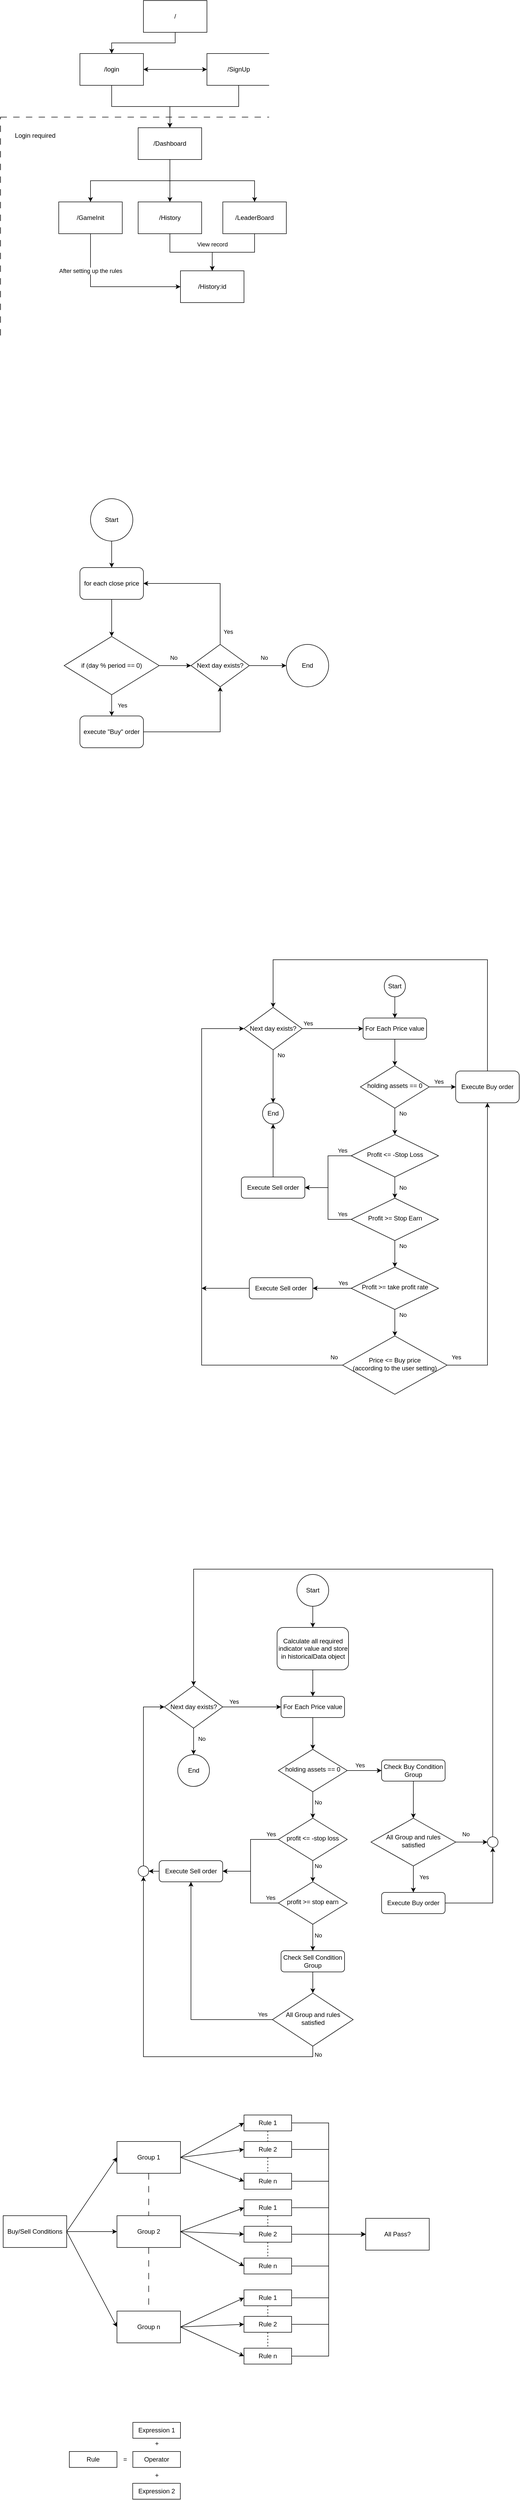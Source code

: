 <mxfile version="21.1.2" type="device">
  <diagram name="第 1 页" id="yHg0AhVDzla-XiINW9SJ">
    <mxGraphModel dx="1119" dy="534" grid="1" gridSize="10" guides="1" tooltips="1" connect="1" arrows="1" fold="1" page="1" pageScale="1" pageWidth="827" pageHeight="1169" math="0" shadow="0">
      <root>
        <mxCell id="0" />
        <mxCell id="1" parent="0" />
        <mxCell id="bSU5-OepussvrXAUUQVM-22" value="" style="rounded=0;whiteSpace=wrap;html=1;dashed=1;dashPattern=12 12;" vertex="1" parent="1">
          <mxGeometry x="200" y="540" width="650" height="420" as="geometry" />
        </mxCell>
        <mxCell id="bSU5-OepussvrXAUUQVM-9" style="edgeStyle=orthogonalEdgeStyle;rounded=0;orthogonalLoop=1;jettySize=auto;html=1;exitX=0.5;exitY=1;exitDx=0;exitDy=0;entryX=0.5;entryY=0;entryDx=0;entryDy=0;" edge="1" parent="1" source="bSU5-OepussvrXAUUQVM-1" target="bSU5-OepussvrXAUUQVM-2">
          <mxGeometry relative="1" as="geometry" />
        </mxCell>
        <mxCell id="bSU5-OepussvrXAUUQVM-1" value="/" style="rounded=0;whiteSpace=wrap;html=1;" vertex="1" parent="1">
          <mxGeometry x="470" y="320" width="120" height="60" as="geometry" />
        </mxCell>
        <mxCell id="bSU5-OepussvrXAUUQVM-10" style="edgeStyle=orthogonalEdgeStyle;rounded=0;orthogonalLoop=1;jettySize=auto;html=1;exitX=1;exitY=0.5;exitDx=0;exitDy=0;entryX=0;entryY=0.5;entryDx=0;entryDy=0;startArrow=classic;startFill=1;" edge="1" parent="1" source="bSU5-OepussvrXAUUQVM-2" target="bSU5-OepussvrXAUUQVM-3">
          <mxGeometry relative="1" as="geometry" />
        </mxCell>
        <mxCell id="bSU5-OepussvrXAUUQVM-12" style="edgeStyle=orthogonalEdgeStyle;rounded=0;orthogonalLoop=1;jettySize=auto;html=1;exitX=0.5;exitY=1;exitDx=0;exitDy=0;entryX=0.5;entryY=0;entryDx=0;entryDy=0;" edge="1" parent="1" source="bSU5-OepussvrXAUUQVM-2" target="bSU5-OepussvrXAUUQVM-4">
          <mxGeometry relative="1" as="geometry" />
        </mxCell>
        <mxCell id="bSU5-OepussvrXAUUQVM-2" value="/login" style="rounded=0;whiteSpace=wrap;html=1;" vertex="1" parent="1">
          <mxGeometry x="350" y="420" width="120" height="60" as="geometry" />
        </mxCell>
        <mxCell id="bSU5-OepussvrXAUUQVM-11" style="edgeStyle=orthogonalEdgeStyle;rounded=0;orthogonalLoop=1;jettySize=auto;html=1;exitX=0.5;exitY=1;exitDx=0;exitDy=0;entryX=0.5;entryY=0;entryDx=0;entryDy=0;" edge="1" parent="1" source="bSU5-OepussvrXAUUQVM-3" target="bSU5-OepussvrXAUUQVM-4">
          <mxGeometry relative="1" as="geometry" />
        </mxCell>
        <mxCell id="bSU5-OepussvrXAUUQVM-3" value="/SignUp" style="rounded=0;whiteSpace=wrap;html=1;" vertex="1" parent="1">
          <mxGeometry x="590" y="420" width="120" height="60" as="geometry" />
        </mxCell>
        <mxCell id="bSU5-OepussvrXAUUQVM-13" style="edgeStyle=orthogonalEdgeStyle;rounded=0;orthogonalLoop=1;jettySize=auto;html=1;exitX=0.5;exitY=1;exitDx=0;exitDy=0;entryX=0.5;entryY=0;entryDx=0;entryDy=0;" edge="1" parent="1" source="bSU5-OepussvrXAUUQVM-4" target="bSU5-OepussvrXAUUQVM-5">
          <mxGeometry relative="1" as="geometry" />
        </mxCell>
        <mxCell id="bSU5-OepussvrXAUUQVM-14" style="edgeStyle=orthogonalEdgeStyle;rounded=0;orthogonalLoop=1;jettySize=auto;html=1;exitX=0.5;exitY=1;exitDx=0;exitDy=0;" edge="1" parent="1" source="bSU5-OepussvrXAUUQVM-4" target="bSU5-OepussvrXAUUQVM-6">
          <mxGeometry relative="1" as="geometry" />
        </mxCell>
        <mxCell id="bSU5-OepussvrXAUUQVM-15" style="edgeStyle=orthogonalEdgeStyle;rounded=0;orthogonalLoop=1;jettySize=auto;html=1;exitX=0.5;exitY=1;exitDx=0;exitDy=0;" edge="1" parent="1" source="bSU5-OepussvrXAUUQVM-4" target="bSU5-OepussvrXAUUQVM-8">
          <mxGeometry relative="1" as="geometry" />
        </mxCell>
        <mxCell id="bSU5-OepussvrXAUUQVM-4" value="/Dashboard" style="rounded=0;whiteSpace=wrap;html=1;" vertex="1" parent="1">
          <mxGeometry x="460" y="560" width="120" height="60" as="geometry" />
        </mxCell>
        <mxCell id="bSU5-OepussvrXAUUQVM-19" style="edgeStyle=orthogonalEdgeStyle;rounded=0;orthogonalLoop=1;jettySize=auto;html=1;exitX=0.5;exitY=1;exitDx=0;exitDy=0;entryX=0;entryY=0.5;entryDx=0;entryDy=0;" edge="1" parent="1" source="bSU5-OepussvrXAUUQVM-5" target="bSU5-OepussvrXAUUQVM-7">
          <mxGeometry relative="1" as="geometry" />
        </mxCell>
        <mxCell id="bSU5-OepussvrXAUUQVM-20" value="After setting up the rules" style="edgeLabel;html=1;align=center;verticalAlign=middle;resizable=0;points=[];" vertex="1" connectable="0" parent="bSU5-OepussvrXAUUQVM-19">
          <mxGeometry x="-0.481" relative="1" as="geometry">
            <mxPoint as="offset" />
          </mxGeometry>
        </mxCell>
        <mxCell id="bSU5-OepussvrXAUUQVM-5" value="/GameInit" style="rounded=0;whiteSpace=wrap;html=1;" vertex="1" parent="1">
          <mxGeometry x="310" y="700" width="120" height="60" as="geometry" />
        </mxCell>
        <mxCell id="bSU5-OepussvrXAUUQVM-16" style="edgeStyle=orthogonalEdgeStyle;rounded=0;orthogonalLoop=1;jettySize=auto;html=1;exitX=0.5;exitY=1;exitDx=0;exitDy=0;" edge="1" parent="1" source="bSU5-OepussvrXAUUQVM-6" target="bSU5-OepussvrXAUUQVM-7">
          <mxGeometry relative="1" as="geometry" />
        </mxCell>
        <mxCell id="bSU5-OepussvrXAUUQVM-21" value="View record" style="edgeLabel;html=1;align=center;verticalAlign=middle;resizable=0;points=[];" vertex="1" connectable="0" parent="bSU5-OepussvrXAUUQVM-16">
          <mxGeometry x="-0.2" relative="1" as="geometry">
            <mxPoint x="55" y="-15" as="offset" />
          </mxGeometry>
        </mxCell>
        <mxCell id="bSU5-OepussvrXAUUQVM-6" value="/History" style="rounded=0;whiteSpace=wrap;html=1;" vertex="1" parent="1">
          <mxGeometry x="460" y="700" width="120" height="60" as="geometry" />
        </mxCell>
        <mxCell id="bSU5-OepussvrXAUUQVM-7" value="/History:id" style="rounded=0;whiteSpace=wrap;html=1;" vertex="1" parent="1">
          <mxGeometry x="540" y="830" width="120" height="60" as="geometry" />
        </mxCell>
        <mxCell id="bSU5-OepussvrXAUUQVM-17" style="edgeStyle=orthogonalEdgeStyle;rounded=0;orthogonalLoop=1;jettySize=auto;html=1;exitX=0.5;exitY=1;exitDx=0;exitDy=0;entryX=0.5;entryY=0;entryDx=0;entryDy=0;" edge="1" parent="1" source="bSU5-OepussvrXAUUQVM-8" target="bSU5-OepussvrXAUUQVM-7">
          <mxGeometry relative="1" as="geometry" />
        </mxCell>
        <mxCell id="bSU5-OepussvrXAUUQVM-8" value="/LeaderBoard" style="rounded=0;whiteSpace=wrap;html=1;" vertex="1" parent="1">
          <mxGeometry x="620" y="700" width="120" height="60" as="geometry" />
        </mxCell>
        <mxCell id="bSU5-OepussvrXAUUQVM-23" value="Login required" style="text;html=1;align=center;verticalAlign=middle;resizable=0;points=[];autosize=1;strokeColor=none;fillColor=none;" vertex="1" parent="1">
          <mxGeometry x="215" y="560" width="100" height="30" as="geometry" />
        </mxCell>
        <mxCell id="bSU5-OepussvrXAUUQVM-27" style="edgeStyle=orthogonalEdgeStyle;rounded=0;orthogonalLoop=1;jettySize=auto;html=1;" edge="1" parent="1" source="bSU5-OepussvrXAUUQVM-24" target="bSU5-OepussvrXAUUQVM-25">
          <mxGeometry relative="1" as="geometry" />
        </mxCell>
        <mxCell id="bSU5-OepussvrXAUUQVM-24" value="Start" style="ellipse;whiteSpace=wrap;html=1;aspect=fixed;" vertex="1" parent="1">
          <mxGeometry x="370" y="1260" width="80" height="80" as="geometry" />
        </mxCell>
        <mxCell id="bSU5-OepussvrXAUUQVM-31" style="edgeStyle=orthogonalEdgeStyle;rounded=0;orthogonalLoop=1;jettySize=auto;html=1;exitX=0.5;exitY=1;exitDx=0;exitDy=0;entryX=0.5;entryY=0;entryDx=0;entryDy=0;" edge="1" parent="1" source="bSU5-OepussvrXAUUQVM-25" target="bSU5-OepussvrXAUUQVM-26">
          <mxGeometry relative="1" as="geometry" />
        </mxCell>
        <mxCell id="bSU5-OepussvrXAUUQVM-25" value="for each close price" style="rounded=1;whiteSpace=wrap;html=1;" vertex="1" parent="1">
          <mxGeometry x="350" y="1390" width="120" height="60" as="geometry" />
        </mxCell>
        <mxCell id="bSU5-OepussvrXAUUQVM-32" style="edgeStyle=orthogonalEdgeStyle;rounded=0;orthogonalLoop=1;jettySize=auto;html=1;exitX=1;exitY=0.5;exitDx=0;exitDy=0;entryX=0;entryY=0.5;entryDx=0;entryDy=0;" edge="1" parent="1" source="bSU5-OepussvrXAUUQVM-26" target="bSU5-OepussvrXAUUQVM-40">
          <mxGeometry relative="1" as="geometry">
            <mxPoint x="550" y="1575" as="targetPoint" />
          </mxGeometry>
        </mxCell>
        <mxCell id="bSU5-OepussvrXAUUQVM-33" value="No" style="edgeLabel;html=1;align=center;verticalAlign=middle;resizable=0;points=[];" vertex="1" connectable="0" parent="bSU5-OepussvrXAUUQVM-32">
          <mxGeometry x="0.275" relative="1" as="geometry">
            <mxPoint x="-12" y="-15" as="offset" />
          </mxGeometry>
        </mxCell>
        <mxCell id="bSU5-OepussvrXAUUQVM-34" style="edgeStyle=orthogonalEdgeStyle;rounded=0;orthogonalLoop=1;jettySize=auto;html=1;exitX=0.5;exitY=1;exitDx=0;exitDy=0;entryX=0.5;entryY=0;entryDx=0;entryDy=0;" edge="1" parent="1" source="bSU5-OepussvrXAUUQVM-26" target="bSU5-OepussvrXAUUQVM-37">
          <mxGeometry relative="1" as="geometry">
            <mxPoint x="410" y="1700" as="targetPoint" />
          </mxGeometry>
        </mxCell>
        <mxCell id="bSU5-OepussvrXAUUQVM-38" value="Yes" style="edgeLabel;html=1;align=center;verticalAlign=middle;resizable=0;points=[];" vertex="1" connectable="0" parent="bSU5-OepussvrXAUUQVM-34">
          <mxGeometry x="0.255" y="2" relative="1" as="geometry">
            <mxPoint x="18" y="-5" as="offset" />
          </mxGeometry>
        </mxCell>
        <mxCell id="bSU5-OepussvrXAUUQVM-26" value="if (day % period == 0)" style="rhombus;whiteSpace=wrap;html=1;" vertex="1" parent="1">
          <mxGeometry x="320.25" y="1520" width="179.5" height="110" as="geometry" />
        </mxCell>
        <mxCell id="bSU5-OepussvrXAUUQVM-39" style="edgeStyle=orthogonalEdgeStyle;rounded=0;orthogonalLoop=1;jettySize=auto;html=1;exitX=1;exitY=0.5;exitDx=0;exitDy=0;entryX=0.5;entryY=1;entryDx=0;entryDy=0;" edge="1" parent="1" source="bSU5-OepussvrXAUUQVM-37" target="bSU5-OepussvrXAUUQVM-40">
          <mxGeometry relative="1" as="geometry">
            <mxPoint x="610" y="1605" as="targetPoint" />
          </mxGeometry>
        </mxCell>
        <mxCell id="bSU5-OepussvrXAUUQVM-37" value="execute &quot;Buy&quot; order" style="rounded=1;whiteSpace=wrap;html=1;" vertex="1" parent="1">
          <mxGeometry x="350" y="1670" width="120" height="60" as="geometry" />
        </mxCell>
        <mxCell id="bSU5-OepussvrXAUUQVM-42" value="" style="edgeStyle=orthogonalEdgeStyle;rounded=0;orthogonalLoop=1;jettySize=auto;html=1;" edge="1" parent="1" source="bSU5-OepussvrXAUUQVM-40" target="bSU5-OepussvrXAUUQVM-41">
          <mxGeometry relative="1" as="geometry" />
        </mxCell>
        <mxCell id="bSU5-OepussvrXAUUQVM-44" value="No" style="edgeLabel;html=1;align=center;verticalAlign=middle;resizable=0;points=[];" vertex="1" connectable="0" parent="bSU5-OepussvrXAUUQVM-42">
          <mxGeometry x="-0.73" y="-1" relative="1" as="geometry">
            <mxPoint x="18" y="-16" as="offset" />
          </mxGeometry>
        </mxCell>
        <mxCell id="bSU5-OepussvrXAUUQVM-43" style="edgeStyle=orthogonalEdgeStyle;rounded=0;orthogonalLoop=1;jettySize=auto;html=1;entryX=1;entryY=0.5;entryDx=0;entryDy=0;" edge="1" parent="1" source="bSU5-OepussvrXAUUQVM-40" target="bSU5-OepussvrXAUUQVM-25">
          <mxGeometry relative="1" as="geometry">
            <Array as="points">
              <mxPoint x="615" y="1420" />
            </Array>
          </mxGeometry>
        </mxCell>
        <mxCell id="bSU5-OepussvrXAUUQVM-45" value="Yes" style="edgeLabel;html=1;align=center;verticalAlign=middle;resizable=0;points=[];" vertex="1" connectable="0" parent="bSU5-OepussvrXAUUQVM-43">
          <mxGeometry x="-0.641" relative="1" as="geometry">
            <mxPoint x="15" y="22" as="offset" />
          </mxGeometry>
        </mxCell>
        <mxCell id="bSU5-OepussvrXAUUQVM-40" value="Next day exists?" style="rhombus;whiteSpace=wrap;html=1;" vertex="1" parent="1">
          <mxGeometry x="560" y="1535" width="110" height="80" as="geometry" />
        </mxCell>
        <mxCell id="bSU5-OepussvrXAUUQVM-41" value="End" style="ellipse;whiteSpace=wrap;html=1;" vertex="1" parent="1">
          <mxGeometry x="740" y="1535" width="80" height="80" as="geometry" />
        </mxCell>
        <mxCell id="bSU5-OepussvrXAUUQVM-135" style="edgeStyle=orthogonalEdgeStyle;rounded=0;orthogonalLoop=1;jettySize=auto;html=1;exitX=0.5;exitY=1;exitDx=0;exitDy=0;entryX=0.5;entryY=0;entryDx=0;entryDy=0;" edge="1" parent="1" source="bSU5-OepussvrXAUUQVM-101" target="bSU5-OepussvrXAUUQVM-104">
          <mxGeometry relative="1" as="geometry" />
        </mxCell>
        <mxCell id="bSU5-OepussvrXAUUQVM-101" value="For Each Price value" style="rounded=1;whiteSpace=wrap;html=1;fontSize=12;glass=0;strokeWidth=1;shadow=0;" vertex="1" parent="1">
          <mxGeometry x="885" y="2240" width="120" height="40" as="geometry" />
        </mxCell>
        <mxCell id="bSU5-OepussvrXAUUQVM-125" style="edgeStyle=orthogonalEdgeStyle;rounded=0;orthogonalLoop=1;jettySize=auto;html=1;exitX=1;exitY=0.5;exitDx=0;exitDy=0;" edge="1" parent="1" source="bSU5-OepussvrXAUUQVM-104" target="bSU5-OepussvrXAUUQVM-114">
          <mxGeometry relative="1" as="geometry" />
        </mxCell>
        <mxCell id="bSU5-OepussvrXAUUQVM-147" value="Yes" style="edgeLabel;html=1;align=center;verticalAlign=middle;resizable=0;points=[];" vertex="1" connectable="0" parent="bSU5-OepussvrXAUUQVM-125">
          <mxGeometry x="-0.256" y="1" relative="1" as="geometry">
            <mxPoint x="-1" y="-9" as="offset" />
          </mxGeometry>
        </mxCell>
        <mxCell id="bSU5-OepussvrXAUUQVM-126" style="edgeStyle=orthogonalEdgeStyle;rounded=0;orthogonalLoop=1;jettySize=auto;html=1;exitX=0.5;exitY=1;exitDx=0;exitDy=0;" edge="1" parent="1" source="bSU5-OepussvrXAUUQVM-104" target="bSU5-OepussvrXAUUQVM-124">
          <mxGeometry relative="1" as="geometry" />
        </mxCell>
        <mxCell id="bSU5-OepussvrXAUUQVM-151" value="No" style="edgeLabel;html=1;align=center;verticalAlign=middle;resizable=0;points=[];" vertex="1" connectable="0" parent="bSU5-OepussvrXAUUQVM-126">
          <mxGeometry x="-0.792" y="1" relative="1" as="geometry">
            <mxPoint x="14" y="5" as="offset" />
          </mxGeometry>
        </mxCell>
        <mxCell id="bSU5-OepussvrXAUUQVM-104" value="holding assets == 0" style="rhombus;whiteSpace=wrap;html=1;shadow=0;fontFamily=Helvetica;fontSize=12;align=center;strokeWidth=1;spacing=6;spacingTop=-4;" vertex="1" parent="1">
          <mxGeometry x="880" y="2330" width="130" height="80" as="geometry" />
        </mxCell>
        <mxCell id="bSU5-OepussvrXAUUQVM-129" style="edgeStyle=orthogonalEdgeStyle;rounded=0;orthogonalLoop=1;jettySize=auto;html=1;exitX=0.5;exitY=1;exitDx=0;exitDy=0;" edge="1" parent="1" source="bSU5-OepussvrXAUUQVM-108" target="bSU5-OepussvrXAUUQVM-122">
          <mxGeometry relative="1" as="geometry" />
        </mxCell>
        <mxCell id="bSU5-OepussvrXAUUQVM-156" value="No" style="edgeLabel;html=1;align=center;verticalAlign=middle;resizable=0;points=[];" vertex="1" connectable="0" parent="bSU5-OepussvrXAUUQVM-129">
          <mxGeometry x="-0.808" y="-1" relative="1" as="geometry">
            <mxPoint x="16" y="5" as="offset" />
          </mxGeometry>
        </mxCell>
        <mxCell id="bSU5-OepussvrXAUUQVM-136" style="edgeStyle=orthogonalEdgeStyle;rounded=0;orthogonalLoop=1;jettySize=auto;html=1;exitX=0;exitY=0.5;exitDx=0;exitDy=0;entryX=1;entryY=0.5;entryDx=0;entryDy=0;" edge="1" parent="1" source="bSU5-OepussvrXAUUQVM-108" target="bSU5-OepussvrXAUUQVM-111">
          <mxGeometry relative="1" as="geometry" />
        </mxCell>
        <mxCell id="bSU5-OepussvrXAUUQVM-155" value="Yes" style="edgeLabel;html=1;align=center;verticalAlign=middle;resizable=0;points=[];" vertex="1" connectable="0" parent="bSU5-OepussvrXAUUQVM-136">
          <mxGeometry x="-0.285" y="-2" relative="1" as="geometry">
            <mxPoint x="10" y="-8" as="offset" />
          </mxGeometry>
        </mxCell>
        <mxCell id="bSU5-OepussvrXAUUQVM-108" value="Profit &amp;gt;= take profit rate" style="rhombus;whiteSpace=wrap;html=1;shadow=0;fontFamily=Helvetica;fontSize=12;align=center;strokeWidth=1;spacing=6;spacingTop=-4;" vertex="1" parent="1">
          <mxGeometry x="862.5" y="2710" width="165" height="80" as="geometry" />
        </mxCell>
        <mxCell id="bSU5-OepussvrXAUUQVM-143" style="edgeStyle=orthogonalEdgeStyle;rounded=0;orthogonalLoop=1;jettySize=auto;html=1;exitX=0;exitY=0.5;exitDx=0;exitDy=0;" edge="1" parent="1" source="bSU5-OepussvrXAUUQVM-111">
          <mxGeometry relative="1" as="geometry">
            <mxPoint x="580" y="2750" as="targetPoint" />
          </mxGeometry>
        </mxCell>
        <mxCell id="bSU5-OepussvrXAUUQVM-111" value="Execute Sell order" style="rounded=1;whiteSpace=wrap;html=1;fontSize=12;glass=0;strokeWidth=1;shadow=0;" vertex="1" parent="1">
          <mxGeometry x="670" y="2730" width="120" height="40" as="geometry" />
        </mxCell>
        <mxCell id="bSU5-OepussvrXAUUQVM-139" style="edgeStyle=orthogonalEdgeStyle;rounded=0;orthogonalLoop=1;jettySize=auto;html=1;exitX=0.5;exitY=0;exitDx=0;exitDy=0;entryX=0.5;entryY=0;entryDx=0;entryDy=0;" edge="1" parent="1" source="bSU5-OepussvrXAUUQVM-114" target="bSU5-OepussvrXAUUQVM-138">
          <mxGeometry relative="1" as="geometry">
            <Array as="points">
              <mxPoint x="1120" y="2130" />
              <mxPoint x="715" y="2130" />
            </Array>
          </mxGeometry>
        </mxCell>
        <mxCell id="bSU5-OepussvrXAUUQVM-114" value="Execute Buy order" style="rounded=1;whiteSpace=wrap;html=1;" vertex="1" parent="1">
          <mxGeometry x="1060" y="2340" width="120" height="60" as="geometry" />
        </mxCell>
        <mxCell id="bSU5-OepussvrXAUUQVM-134" style="edgeStyle=orthogonalEdgeStyle;rounded=0;orthogonalLoop=1;jettySize=auto;html=1;exitX=0.5;exitY=1;exitDx=0;exitDy=0;entryX=0.5;entryY=0;entryDx=0;entryDy=0;" edge="1" parent="1" source="bSU5-OepussvrXAUUQVM-116" target="bSU5-OepussvrXAUUQVM-101">
          <mxGeometry relative="1" as="geometry" />
        </mxCell>
        <mxCell id="bSU5-OepussvrXAUUQVM-116" value="Start" style="ellipse;whiteSpace=wrap;html=1;aspect=fixed;" vertex="1" parent="1">
          <mxGeometry x="925" y="2160" width="40" height="40" as="geometry" />
        </mxCell>
        <mxCell id="bSU5-OepussvrXAUUQVM-130" style="edgeStyle=orthogonalEdgeStyle;rounded=0;orthogonalLoop=1;jettySize=auto;html=1;exitX=1;exitY=0.5;exitDx=0;exitDy=0;entryX=0.5;entryY=1;entryDx=0;entryDy=0;" edge="1" parent="1" source="bSU5-OepussvrXAUUQVM-122" target="bSU5-OepussvrXAUUQVM-114">
          <mxGeometry relative="1" as="geometry" />
        </mxCell>
        <mxCell id="bSU5-OepussvrXAUUQVM-157" value="Yes" style="edgeLabel;html=1;align=center;verticalAlign=middle;resizable=0;points=[];" vertex="1" connectable="0" parent="bSU5-OepussvrXAUUQVM-130">
          <mxGeometry x="-0.98" relative="1" as="geometry">
            <mxPoint x="11" y="-15" as="offset" />
          </mxGeometry>
        </mxCell>
        <mxCell id="bSU5-OepussvrXAUUQVM-137" style="edgeStyle=orthogonalEdgeStyle;rounded=0;orthogonalLoop=1;jettySize=auto;html=1;exitX=0;exitY=0.5;exitDx=0;exitDy=0;entryX=0;entryY=0.5;entryDx=0;entryDy=0;" edge="1" parent="1" source="bSU5-OepussvrXAUUQVM-122" target="bSU5-OepussvrXAUUQVM-138">
          <mxGeometry relative="1" as="geometry">
            <mxPoint x="590" y="2380" as="targetPoint" />
            <Array as="points">
              <mxPoint x="580" y="2895" />
              <mxPoint x="580" y="2260" />
            </Array>
          </mxGeometry>
        </mxCell>
        <mxCell id="bSU5-OepussvrXAUUQVM-158" value="No" style="edgeLabel;html=1;align=center;verticalAlign=middle;resizable=0;points=[];" vertex="1" connectable="0" parent="bSU5-OepussvrXAUUQVM-137">
          <mxGeometry x="-0.987" y="1" relative="1" as="geometry">
            <mxPoint x="-10" y="-16" as="offset" />
          </mxGeometry>
        </mxCell>
        <mxCell id="bSU5-OepussvrXAUUQVM-122" value="Price &amp;lt;= Buy price &lt;br&gt;(according to the user setting)" style="rhombus;whiteSpace=wrap;html=1;shadow=0;fontFamily=Helvetica;fontSize=12;align=center;strokeWidth=1;spacing=6;spacingTop=-4;" vertex="1" parent="1">
          <mxGeometry x="846.25" y="2840" width="197.5" height="110" as="geometry" />
        </mxCell>
        <mxCell id="bSU5-OepussvrXAUUQVM-128" style="edgeStyle=orthogonalEdgeStyle;rounded=0;orthogonalLoop=1;jettySize=auto;html=1;exitX=0.5;exitY=1;exitDx=0;exitDy=0;entryX=0.5;entryY=0;entryDx=0;entryDy=0;" edge="1" parent="1" source="bSU5-OepussvrXAUUQVM-123" target="bSU5-OepussvrXAUUQVM-108">
          <mxGeometry relative="1" as="geometry" />
        </mxCell>
        <mxCell id="bSU5-OepussvrXAUUQVM-154" value="No" style="edgeLabel;html=1;align=center;verticalAlign=middle;resizable=0;points=[];" vertex="1" connectable="0" parent="bSU5-OepussvrXAUUQVM-128">
          <mxGeometry x="-0.696" y="-1" relative="1" as="geometry">
            <mxPoint x="16" y="2" as="offset" />
          </mxGeometry>
        </mxCell>
        <mxCell id="bSU5-OepussvrXAUUQVM-133" style="edgeStyle=orthogonalEdgeStyle;rounded=0;orthogonalLoop=1;jettySize=auto;html=1;exitX=0;exitY=0.5;exitDx=0;exitDy=0;entryX=1;entryY=0.5;entryDx=0;entryDy=0;" edge="1" parent="1" source="bSU5-OepussvrXAUUQVM-123" target="bSU5-OepussvrXAUUQVM-131">
          <mxGeometry relative="1" as="geometry" />
        </mxCell>
        <mxCell id="bSU5-OepussvrXAUUQVM-153" value="Yes" style="edgeLabel;html=1;align=center;verticalAlign=middle;resizable=0;points=[];" vertex="1" connectable="0" parent="bSU5-OepussvrXAUUQVM-133">
          <mxGeometry x="-0.844" y="-2" relative="1" as="geometry">
            <mxPoint x="-5" y="-8" as="offset" />
          </mxGeometry>
        </mxCell>
        <mxCell id="bSU5-OepussvrXAUUQVM-123" value="Profit &amp;gt;= Stop Earn" style="rhombus;whiteSpace=wrap;html=1;shadow=0;fontFamily=Helvetica;fontSize=12;align=center;strokeWidth=1;spacing=6;spacingTop=-4;" vertex="1" parent="1">
          <mxGeometry x="862.5" y="2580" width="165" height="80" as="geometry" />
        </mxCell>
        <mxCell id="bSU5-OepussvrXAUUQVM-127" style="edgeStyle=orthogonalEdgeStyle;rounded=0;orthogonalLoop=1;jettySize=auto;html=1;exitX=0.5;exitY=1;exitDx=0;exitDy=0;" edge="1" parent="1" source="bSU5-OepussvrXAUUQVM-124" target="bSU5-OepussvrXAUUQVM-123">
          <mxGeometry relative="1" as="geometry" />
        </mxCell>
        <mxCell id="bSU5-OepussvrXAUUQVM-152" value="No" style="edgeLabel;html=1;align=center;verticalAlign=middle;resizable=0;points=[];" vertex="1" connectable="0" parent="bSU5-OepussvrXAUUQVM-127">
          <mxGeometry x="-0.7" relative="1" as="geometry">
            <mxPoint x="15" y="14" as="offset" />
          </mxGeometry>
        </mxCell>
        <mxCell id="bSU5-OepussvrXAUUQVM-132" style="edgeStyle=orthogonalEdgeStyle;rounded=0;orthogonalLoop=1;jettySize=auto;html=1;exitX=0;exitY=0.5;exitDx=0;exitDy=0;" edge="1" parent="1" source="bSU5-OepussvrXAUUQVM-124" target="bSU5-OepussvrXAUUQVM-131">
          <mxGeometry relative="1" as="geometry" />
        </mxCell>
        <mxCell id="bSU5-OepussvrXAUUQVM-150" value="Yes" style="edgeLabel;html=1;align=center;verticalAlign=middle;resizable=0;points=[];" vertex="1" connectable="0" parent="bSU5-OepussvrXAUUQVM-132">
          <mxGeometry x="-0.819" y="-2" relative="1" as="geometry">
            <mxPoint x="-3" y="-8" as="offset" />
          </mxGeometry>
        </mxCell>
        <mxCell id="bSU5-OepussvrXAUUQVM-124" value="Profit &amp;lt;= -Stop Loss" style="rhombus;whiteSpace=wrap;html=1;shadow=0;fontFamily=Helvetica;fontSize=12;align=center;strokeWidth=1;spacing=6;spacingTop=-4;" vertex="1" parent="1">
          <mxGeometry x="862.5" y="2460" width="165" height="80" as="geometry" />
        </mxCell>
        <mxCell id="bSU5-OepussvrXAUUQVM-146" style="edgeStyle=orthogonalEdgeStyle;rounded=0;orthogonalLoop=1;jettySize=auto;html=1;exitX=0.5;exitY=0;exitDx=0;exitDy=0;entryX=0.5;entryY=1;entryDx=0;entryDy=0;" edge="1" parent="1" source="bSU5-OepussvrXAUUQVM-131" target="bSU5-OepussvrXAUUQVM-145">
          <mxGeometry relative="1" as="geometry" />
        </mxCell>
        <mxCell id="bSU5-OepussvrXAUUQVM-131" value="Execute Sell order" style="rounded=1;whiteSpace=wrap;html=1;fontSize=12;glass=0;strokeWidth=1;shadow=0;" vertex="1" parent="1">
          <mxGeometry x="655" y="2540" width="120" height="40" as="geometry" />
        </mxCell>
        <mxCell id="bSU5-OepussvrXAUUQVM-140" style="edgeStyle=orthogonalEdgeStyle;rounded=0;orthogonalLoop=1;jettySize=auto;html=1;exitX=1;exitY=0.5;exitDx=0;exitDy=0;entryX=0;entryY=0.5;entryDx=0;entryDy=0;" edge="1" parent="1" source="bSU5-OepussvrXAUUQVM-138" target="bSU5-OepussvrXAUUQVM-101">
          <mxGeometry relative="1" as="geometry" />
        </mxCell>
        <mxCell id="bSU5-OepussvrXAUUQVM-148" value="Yes" style="edgeLabel;html=1;align=center;verticalAlign=middle;resizable=0;points=[];" vertex="1" connectable="0" parent="bSU5-OepussvrXAUUQVM-140">
          <mxGeometry x="-0.75" y="-2" relative="1" as="geometry">
            <mxPoint x="-4" y="-12" as="offset" />
          </mxGeometry>
        </mxCell>
        <mxCell id="bSU5-OepussvrXAUUQVM-144" style="edgeStyle=orthogonalEdgeStyle;rounded=0;orthogonalLoop=1;jettySize=auto;html=1;exitX=0.5;exitY=1;exitDx=0;exitDy=0;entryX=0.5;entryY=0;entryDx=0;entryDy=0;" edge="1" parent="1" source="bSU5-OepussvrXAUUQVM-138" target="bSU5-OepussvrXAUUQVM-145">
          <mxGeometry relative="1" as="geometry">
            <mxPoint x="715.333" y="2390" as="targetPoint" />
          </mxGeometry>
        </mxCell>
        <mxCell id="bSU5-OepussvrXAUUQVM-149" value="No" style="edgeLabel;html=1;align=center;verticalAlign=middle;resizable=0;points=[];" vertex="1" connectable="0" parent="bSU5-OepussvrXAUUQVM-144">
          <mxGeometry x="-0.797" y="-1" relative="1" as="geometry">
            <mxPoint x="16" as="offset" />
          </mxGeometry>
        </mxCell>
        <mxCell id="bSU5-OepussvrXAUUQVM-138" value="Next day exists?" style="rhombus;whiteSpace=wrap;html=1;" vertex="1" parent="1">
          <mxGeometry x="660" y="2220" width="110" height="80" as="geometry" />
        </mxCell>
        <mxCell id="bSU5-OepussvrXAUUQVM-145" value="End" style="ellipse;whiteSpace=wrap;html=1;aspect=fixed;" vertex="1" parent="1">
          <mxGeometry x="695" y="2400" width="40" height="40" as="geometry" />
        </mxCell>
        <mxCell id="bSU5-OepussvrXAUUQVM-166" style="edgeStyle=orthogonalEdgeStyle;rounded=0;orthogonalLoop=1;jettySize=auto;html=1;exitX=0.5;exitY=1;exitDx=0;exitDy=0;" edge="1" parent="1" source="bSU5-OepussvrXAUUQVM-159" target="bSU5-OepussvrXAUUQVM-165">
          <mxGeometry relative="1" as="geometry" />
        </mxCell>
        <mxCell id="bSU5-OepussvrXAUUQVM-159" value="Start" style="ellipse;whiteSpace=wrap;html=1;aspect=fixed;" vertex="1" parent="1">
          <mxGeometry x="760" y="3290" width="60" height="60" as="geometry" />
        </mxCell>
        <mxCell id="bSU5-OepussvrXAUUQVM-164" style="edgeStyle=orthogonalEdgeStyle;rounded=0;orthogonalLoop=1;jettySize=auto;html=1;exitX=0.5;exitY=1;exitDx=0;exitDy=0;" edge="1" parent="1" source="bSU5-OepussvrXAUUQVM-161" target="bSU5-OepussvrXAUUQVM-163">
          <mxGeometry relative="1" as="geometry" />
        </mxCell>
        <mxCell id="bSU5-OepussvrXAUUQVM-161" value="For Each Price value" style="rounded=1;whiteSpace=wrap;html=1;fontSize=12;glass=0;strokeWidth=1;shadow=0;" vertex="1" parent="1">
          <mxGeometry x="730" y="3520" width="120" height="40" as="geometry" />
        </mxCell>
        <mxCell id="bSU5-OepussvrXAUUQVM-169" style="edgeStyle=orthogonalEdgeStyle;rounded=0;orthogonalLoop=1;jettySize=auto;html=1;exitX=1;exitY=0.5;exitDx=0;exitDy=0;entryX=0;entryY=0.5;entryDx=0;entryDy=0;" edge="1" parent="1" source="bSU5-OepussvrXAUUQVM-163" target="bSU5-OepussvrXAUUQVM-168">
          <mxGeometry relative="1" as="geometry" />
        </mxCell>
        <mxCell id="bSU5-OepussvrXAUUQVM-173" value="Yes" style="edgeLabel;html=1;align=center;verticalAlign=middle;resizable=0;points=[];" vertex="1" connectable="0" parent="bSU5-OepussvrXAUUQVM-169">
          <mxGeometry x="-0.339" y="1" relative="1" as="geometry">
            <mxPoint x="2" y="-9" as="offset" />
          </mxGeometry>
        </mxCell>
        <mxCell id="bSU5-OepussvrXAUUQVM-177" style="edgeStyle=orthogonalEdgeStyle;rounded=0;orthogonalLoop=1;jettySize=auto;html=1;exitX=0.5;exitY=1;exitDx=0;exitDy=0;" edge="1" parent="1" source="bSU5-OepussvrXAUUQVM-163" target="bSU5-OepussvrXAUUQVM-176">
          <mxGeometry relative="1" as="geometry" />
        </mxCell>
        <mxCell id="bSU5-OepussvrXAUUQVM-190" value="No" style="edgeLabel;html=1;align=center;verticalAlign=middle;resizable=0;points=[];" vertex="1" connectable="0" parent="bSU5-OepussvrXAUUQVM-177">
          <mxGeometry x="-0.76" y="-1" relative="1" as="geometry">
            <mxPoint x="11" y="14" as="offset" />
          </mxGeometry>
        </mxCell>
        <mxCell id="bSU5-OepussvrXAUUQVM-163" value="holding assets == 0" style="rhombus;whiteSpace=wrap;html=1;shadow=0;fontFamily=Helvetica;fontSize=12;align=center;strokeWidth=1;spacing=6;spacingTop=-4;" vertex="1" parent="1">
          <mxGeometry x="725" y="3620" width="130" height="80" as="geometry" />
        </mxCell>
        <mxCell id="bSU5-OepussvrXAUUQVM-167" style="edgeStyle=orthogonalEdgeStyle;rounded=0;orthogonalLoop=1;jettySize=auto;html=1;exitX=0.5;exitY=1;exitDx=0;exitDy=0;" edge="1" parent="1" source="bSU5-OepussvrXAUUQVM-165" target="bSU5-OepussvrXAUUQVM-161">
          <mxGeometry relative="1" as="geometry" />
        </mxCell>
        <mxCell id="bSU5-OepussvrXAUUQVM-165" value="Calculate all required indicator value and store in historicalData object" style="rounded=1;whiteSpace=wrap;html=1;fontSize=12;glass=0;strokeWidth=1;shadow=0;" vertex="1" parent="1">
          <mxGeometry x="722.5" y="3390" width="135" height="80" as="geometry" />
        </mxCell>
        <mxCell id="bSU5-OepussvrXAUUQVM-199" style="edgeStyle=orthogonalEdgeStyle;rounded=0;orthogonalLoop=1;jettySize=auto;html=1;exitX=0.5;exitY=1;exitDx=0;exitDy=0;entryX=0.5;entryY=0;entryDx=0;entryDy=0;" edge="1" parent="1" source="bSU5-OepussvrXAUUQVM-168" target="bSU5-OepussvrXAUUQVM-171">
          <mxGeometry relative="1" as="geometry" />
        </mxCell>
        <mxCell id="bSU5-OepussvrXAUUQVM-168" value="Check Buy Condition Group" style="rounded=1;whiteSpace=wrap;html=1;fontSize=12;glass=0;strokeWidth=1;shadow=0;" vertex="1" parent="1">
          <mxGeometry x="920" y="3640" width="120" height="40" as="geometry" />
        </mxCell>
        <mxCell id="bSU5-OepussvrXAUUQVM-200" style="edgeStyle=orthogonalEdgeStyle;rounded=0;orthogonalLoop=1;jettySize=auto;html=1;exitX=0.5;exitY=1;exitDx=0;exitDy=0;entryX=0.5;entryY=0;entryDx=0;entryDy=0;" edge="1" parent="1" source="bSU5-OepussvrXAUUQVM-171" target="bSU5-OepussvrXAUUQVM-174">
          <mxGeometry relative="1" as="geometry" />
        </mxCell>
        <mxCell id="bSU5-OepussvrXAUUQVM-204" value="Yes" style="edgeLabel;html=1;align=center;verticalAlign=middle;resizable=0;points=[];" vertex="1" connectable="0" parent="bSU5-OepussvrXAUUQVM-200">
          <mxGeometry x="-0.744" relative="1" as="geometry">
            <mxPoint x="20" y="14" as="offset" />
          </mxGeometry>
        </mxCell>
        <mxCell id="bSU5-OepussvrXAUUQVM-202" style="edgeStyle=orthogonalEdgeStyle;rounded=0;orthogonalLoop=1;jettySize=auto;html=1;exitX=1;exitY=0.5;exitDx=0;exitDy=0;entryX=0;entryY=0.5;entryDx=0;entryDy=0;" edge="1" parent="1" source="bSU5-OepussvrXAUUQVM-171" target="bSU5-OepussvrXAUUQVM-217">
          <mxGeometry relative="1" as="geometry">
            <mxPoint x="1130" y="3795" as="targetPoint" />
          </mxGeometry>
        </mxCell>
        <mxCell id="bSU5-OepussvrXAUUQVM-203" value="No" style="edgeLabel;html=1;align=center;verticalAlign=middle;resizable=0;points=[];" vertex="1" connectable="0" parent="bSU5-OepussvrXAUUQVM-202">
          <mxGeometry x="-0.702" y="2" relative="1" as="geometry">
            <mxPoint x="10" y="-13" as="offset" />
          </mxGeometry>
        </mxCell>
        <mxCell id="bSU5-OepussvrXAUUQVM-171" value="All Group and rules satisfied" style="rhombus;whiteSpace=wrap;html=1;shadow=0;fontFamily=Helvetica;fontSize=12;align=center;strokeWidth=1;spacing=6;spacingTop=-4;" vertex="1" parent="1">
          <mxGeometry x="900" y="3750" width="160" height="90" as="geometry" />
        </mxCell>
        <mxCell id="bSU5-OepussvrXAUUQVM-218" style="edgeStyle=orthogonalEdgeStyle;rounded=0;orthogonalLoop=1;jettySize=auto;html=1;exitX=1;exitY=0.5;exitDx=0;exitDy=0;" edge="1" parent="1" source="bSU5-OepussvrXAUUQVM-174" target="bSU5-OepussvrXAUUQVM-217">
          <mxGeometry relative="1" as="geometry" />
        </mxCell>
        <mxCell id="bSU5-OepussvrXAUUQVM-174" value="Execute Buy order" style="rounded=1;whiteSpace=wrap;html=1;fontSize=12;glass=0;strokeWidth=1;shadow=0;" vertex="1" parent="1">
          <mxGeometry x="920" y="3890" width="120" height="40" as="geometry" />
        </mxCell>
        <mxCell id="bSU5-OepussvrXAUUQVM-180" style="edgeStyle=orthogonalEdgeStyle;rounded=0;orthogonalLoop=1;jettySize=auto;html=1;exitX=0.5;exitY=1;exitDx=0;exitDy=0;entryX=0.5;entryY=0;entryDx=0;entryDy=0;" edge="1" parent="1" source="bSU5-OepussvrXAUUQVM-176" target="bSU5-OepussvrXAUUQVM-179">
          <mxGeometry relative="1" as="geometry" />
        </mxCell>
        <mxCell id="bSU5-OepussvrXAUUQVM-220" value="No" style="edgeLabel;html=1;align=center;verticalAlign=middle;resizable=0;points=[];" vertex="1" connectable="0" parent="bSU5-OepussvrXAUUQVM-180">
          <mxGeometry x="-0.754" relative="1" as="geometry">
            <mxPoint x="10" y="5" as="offset" />
          </mxGeometry>
        </mxCell>
        <mxCell id="bSU5-OepussvrXAUUQVM-186" style="edgeStyle=orthogonalEdgeStyle;rounded=0;orthogonalLoop=1;jettySize=auto;html=1;exitX=0;exitY=0.5;exitDx=0;exitDy=0;entryX=1;entryY=0.5;entryDx=0;entryDy=0;" edge="1" parent="1" source="bSU5-OepussvrXAUUQVM-176" target="bSU5-OepussvrXAUUQVM-178">
          <mxGeometry relative="1" as="geometry" />
        </mxCell>
        <mxCell id="bSU5-OepussvrXAUUQVM-191" value="Yes" style="edgeLabel;html=1;align=center;verticalAlign=middle;resizable=0;points=[];" vertex="1" connectable="0" parent="bSU5-OepussvrXAUUQVM-186">
          <mxGeometry x="-0.763" y="2" relative="1" as="geometry">
            <mxPoint x="5" y="-12" as="offset" />
          </mxGeometry>
        </mxCell>
        <mxCell id="bSU5-OepussvrXAUUQVM-176" value="profit &amp;lt;= -stop loss" style="rhombus;whiteSpace=wrap;html=1;shadow=0;fontFamily=Helvetica;fontSize=12;align=center;strokeWidth=1;spacing=6;spacingTop=-4;" vertex="1" parent="1">
          <mxGeometry x="725" y="3750" width="130" height="80" as="geometry" />
        </mxCell>
        <mxCell id="bSU5-OepussvrXAUUQVM-213" style="edgeStyle=orthogonalEdgeStyle;rounded=0;orthogonalLoop=1;jettySize=auto;html=1;exitX=0;exitY=0.5;exitDx=0;exitDy=0;entryX=1;entryY=0.5;entryDx=0;entryDy=0;" edge="1" parent="1" source="bSU5-OepussvrXAUUQVM-178" target="bSU5-OepussvrXAUUQVM-212">
          <mxGeometry relative="1" as="geometry" />
        </mxCell>
        <mxCell id="bSU5-OepussvrXAUUQVM-178" value="Execute Sell order" style="rounded=1;whiteSpace=wrap;html=1;fontSize=12;glass=0;strokeWidth=1;shadow=0;" vertex="1" parent="1">
          <mxGeometry x="499.75" y="3830" width="120" height="40" as="geometry" />
        </mxCell>
        <mxCell id="bSU5-OepussvrXAUUQVM-182" style="edgeStyle=orthogonalEdgeStyle;rounded=0;orthogonalLoop=1;jettySize=auto;html=1;exitX=0.5;exitY=1;exitDx=0;exitDy=0;entryX=0.5;entryY=0;entryDx=0;entryDy=0;" edge="1" parent="1" source="bSU5-OepussvrXAUUQVM-179" target="bSU5-OepussvrXAUUQVM-181">
          <mxGeometry relative="1" as="geometry" />
        </mxCell>
        <mxCell id="bSU5-OepussvrXAUUQVM-221" value="No" style="edgeLabel;html=1;align=center;verticalAlign=middle;resizable=0;points=[];" vertex="1" connectable="0" parent="bSU5-OepussvrXAUUQVM-182">
          <mxGeometry x="-0.703" relative="1" as="geometry">
            <mxPoint x="10" y="13" as="offset" />
          </mxGeometry>
        </mxCell>
        <mxCell id="bSU5-OepussvrXAUUQVM-188" style="edgeStyle=orthogonalEdgeStyle;rounded=0;orthogonalLoop=1;jettySize=auto;html=1;exitX=0;exitY=0.5;exitDx=0;exitDy=0;entryX=1;entryY=0.5;entryDx=0;entryDy=0;" edge="1" parent="1" source="bSU5-OepussvrXAUUQVM-179" target="bSU5-OepussvrXAUUQVM-178">
          <mxGeometry relative="1" as="geometry" />
        </mxCell>
        <mxCell id="bSU5-OepussvrXAUUQVM-192" value="Yes" style="edgeLabel;html=1;align=center;verticalAlign=middle;resizable=0;points=[];" vertex="1" connectable="0" parent="bSU5-OepussvrXAUUQVM-188">
          <mxGeometry x="-0.84" relative="1" as="geometry">
            <mxPoint x="-2" y="-10" as="offset" />
          </mxGeometry>
        </mxCell>
        <mxCell id="bSU5-OepussvrXAUUQVM-179" value="profit &amp;gt;= stop earn" style="rhombus;whiteSpace=wrap;html=1;shadow=0;fontFamily=Helvetica;fontSize=12;align=center;strokeWidth=1;spacing=6;spacingTop=-4;" vertex="1" parent="1">
          <mxGeometry x="725" y="3870" width="130" height="80" as="geometry" />
        </mxCell>
        <mxCell id="bSU5-OepussvrXAUUQVM-184" style="edgeStyle=orthogonalEdgeStyle;rounded=0;orthogonalLoop=1;jettySize=auto;html=1;exitX=0.5;exitY=1;exitDx=0;exitDy=0;" edge="1" parent="1" source="bSU5-OepussvrXAUUQVM-181" target="bSU5-OepussvrXAUUQVM-183">
          <mxGeometry relative="1" as="geometry" />
        </mxCell>
        <mxCell id="bSU5-OepussvrXAUUQVM-181" value="Check Sell Condition Group" style="rounded=1;whiteSpace=wrap;html=1;fontSize=12;glass=0;strokeWidth=1;shadow=0;" vertex="1" parent="1">
          <mxGeometry x="730" y="4000" width="120" height="40" as="geometry" />
        </mxCell>
        <mxCell id="bSU5-OepussvrXAUUQVM-189" style="edgeStyle=orthogonalEdgeStyle;rounded=0;orthogonalLoop=1;jettySize=auto;html=1;exitX=0;exitY=0.5;exitDx=0;exitDy=0;" edge="1" parent="1" source="bSU5-OepussvrXAUUQVM-183" target="bSU5-OepussvrXAUUQVM-178">
          <mxGeometry relative="1" as="geometry" />
        </mxCell>
        <mxCell id="bSU5-OepussvrXAUUQVM-193" value="Yes" style="edgeLabel;html=1;align=center;verticalAlign=middle;resizable=0;points=[];" vertex="1" connectable="0" parent="bSU5-OepussvrXAUUQVM-189">
          <mxGeometry x="-0.907" y="-1" relative="1" as="geometry">
            <mxPoint y="-9" as="offset" />
          </mxGeometry>
        </mxCell>
        <mxCell id="bSU5-OepussvrXAUUQVM-210" style="edgeStyle=orthogonalEdgeStyle;rounded=0;orthogonalLoop=1;jettySize=auto;html=1;exitX=0.5;exitY=1;exitDx=0;exitDy=0;entryX=0.5;entryY=1;entryDx=0;entryDy=0;" edge="1" parent="1" source="bSU5-OepussvrXAUUQVM-183" target="bSU5-OepussvrXAUUQVM-212">
          <mxGeometry relative="1" as="geometry">
            <mxPoint x="470" y="3880" as="targetPoint" />
          </mxGeometry>
        </mxCell>
        <mxCell id="bSU5-OepussvrXAUUQVM-216" value="No" style="edgeLabel;html=1;align=center;verticalAlign=middle;resizable=0;points=[];" vertex="1" connectable="0" parent="bSU5-OepussvrXAUUQVM-210">
          <mxGeometry x="-0.955" relative="1" as="geometry">
            <mxPoint x="10" as="offset" />
          </mxGeometry>
        </mxCell>
        <mxCell id="bSU5-OepussvrXAUUQVM-183" value="All Group and rules satisfied" style="rhombus;whiteSpace=wrap;html=1;shadow=0;fontFamily=Helvetica;fontSize=12;align=center;strokeWidth=1;spacing=6;spacingTop=-4;" vertex="1" parent="1">
          <mxGeometry x="713.75" y="4080" width="152.5" height="100" as="geometry" />
        </mxCell>
        <mxCell id="bSU5-OepussvrXAUUQVM-205" style="edgeStyle=orthogonalEdgeStyle;rounded=0;orthogonalLoop=1;jettySize=auto;html=1;exitX=1;exitY=0.5;exitDx=0;exitDy=0;entryX=0;entryY=0.5;entryDx=0;entryDy=0;" edge="1" parent="1" source="bSU5-OepussvrXAUUQVM-196" target="bSU5-OepussvrXAUUQVM-161">
          <mxGeometry relative="1" as="geometry" />
        </mxCell>
        <mxCell id="bSU5-OepussvrXAUUQVM-209" value="Yes" style="edgeLabel;html=1;align=center;verticalAlign=middle;resizable=0;points=[];" vertex="1" connectable="0" parent="bSU5-OepussvrXAUUQVM-205">
          <mxGeometry x="-0.841" y="-1" relative="1" as="geometry">
            <mxPoint x="12" y="-11" as="offset" />
          </mxGeometry>
        </mxCell>
        <mxCell id="bSU5-OepussvrXAUUQVM-207" style="edgeStyle=orthogonalEdgeStyle;rounded=0;orthogonalLoop=1;jettySize=auto;html=1;exitX=0.5;exitY=1;exitDx=0;exitDy=0;" edge="1" parent="1" source="bSU5-OepussvrXAUUQVM-196" target="bSU5-OepussvrXAUUQVM-206">
          <mxGeometry relative="1" as="geometry" />
        </mxCell>
        <mxCell id="bSU5-OepussvrXAUUQVM-208" value="No" style="edgeLabel;html=1;align=center;verticalAlign=middle;resizable=0;points=[];" vertex="1" connectable="0" parent="bSU5-OepussvrXAUUQVM-207">
          <mxGeometry x="-0.731" relative="1" as="geometry">
            <mxPoint x="15" y="13" as="offset" />
          </mxGeometry>
        </mxCell>
        <mxCell id="bSU5-OepussvrXAUUQVM-196" value="Next day exists?" style="rhombus;whiteSpace=wrap;html=1;" vertex="1" parent="1">
          <mxGeometry x="509.75" y="3500" width="110" height="80" as="geometry" />
        </mxCell>
        <mxCell id="bSU5-OepussvrXAUUQVM-206" value="End" style="ellipse;whiteSpace=wrap;html=1;aspect=fixed;" vertex="1" parent="1">
          <mxGeometry x="534.75" y="3630" width="60" height="60" as="geometry" />
        </mxCell>
        <mxCell id="bSU5-OepussvrXAUUQVM-215" style="edgeStyle=orthogonalEdgeStyle;rounded=0;orthogonalLoop=1;jettySize=auto;html=1;exitX=0.5;exitY=0;exitDx=0;exitDy=0;entryX=0;entryY=0.5;entryDx=0;entryDy=0;" edge="1" parent="1" source="bSU5-OepussvrXAUUQVM-212" target="bSU5-OepussvrXAUUQVM-196">
          <mxGeometry relative="1" as="geometry" />
        </mxCell>
        <mxCell id="bSU5-OepussvrXAUUQVM-212" value="" style="ellipse;whiteSpace=wrap;html=1;aspect=fixed;" vertex="1" parent="1">
          <mxGeometry x="460" y="3840" width="20" height="20" as="geometry" />
        </mxCell>
        <mxCell id="bSU5-OepussvrXAUUQVM-219" style="edgeStyle=orthogonalEdgeStyle;rounded=0;orthogonalLoop=1;jettySize=auto;html=1;exitX=0.5;exitY=0;exitDx=0;exitDy=0;entryX=0.5;entryY=0;entryDx=0;entryDy=0;" edge="1" parent="1" source="bSU5-OepussvrXAUUQVM-217" target="bSU5-OepussvrXAUUQVM-196">
          <mxGeometry relative="1" as="geometry">
            <Array as="points">
              <mxPoint x="1130" y="3280" />
              <mxPoint x="565" y="3280" />
            </Array>
          </mxGeometry>
        </mxCell>
        <mxCell id="bSU5-OepussvrXAUUQVM-217" value="" style="ellipse;whiteSpace=wrap;html=1;aspect=fixed;" vertex="1" parent="1">
          <mxGeometry x="1120" y="3785" width="20" height="20" as="geometry" />
        </mxCell>
        <mxCell id="bSU5-OepussvrXAUUQVM-227" style="rounded=0;orthogonalLoop=1;jettySize=auto;html=1;exitX=1;exitY=0.5;exitDx=0;exitDy=0;entryX=0;entryY=0.5;entryDx=0;entryDy=0;" edge="1" parent="1" source="bSU5-OepussvrXAUUQVM-222" target="bSU5-OepussvrXAUUQVM-223">
          <mxGeometry relative="1" as="geometry" />
        </mxCell>
        <mxCell id="bSU5-OepussvrXAUUQVM-228" style="rounded=0;orthogonalLoop=1;jettySize=auto;html=1;exitX=1;exitY=0.5;exitDx=0;exitDy=0;entryX=0;entryY=0.5;entryDx=0;entryDy=0;" edge="1" parent="1" source="bSU5-OepussvrXAUUQVM-222" target="bSU5-OepussvrXAUUQVM-224">
          <mxGeometry relative="1" as="geometry" />
        </mxCell>
        <mxCell id="bSU5-OepussvrXAUUQVM-229" style="rounded=0;orthogonalLoop=1;jettySize=auto;html=1;exitX=1;exitY=0.5;exitDx=0;exitDy=0;entryX=0;entryY=0.5;entryDx=0;entryDy=0;" edge="1" parent="1" source="bSU5-OepussvrXAUUQVM-222" target="bSU5-OepussvrXAUUQVM-225">
          <mxGeometry relative="1" as="geometry" />
        </mxCell>
        <mxCell id="bSU5-OepussvrXAUUQVM-222" value="Buy/Sell Conditions" style="rounded=0;whiteSpace=wrap;html=1;" vertex="1" parent="1">
          <mxGeometry x="205" y="4500" width="120" height="60" as="geometry" />
        </mxCell>
        <mxCell id="bSU5-OepussvrXAUUQVM-230" style="edgeStyle=orthogonalEdgeStyle;rounded=0;orthogonalLoop=1;jettySize=auto;html=1;exitX=0.5;exitY=1;exitDx=0;exitDy=0;entryX=0.5;entryY=0;entryDx=0;entryDy=0;dashed=1;dashPattern=12 12;endArrow=none;endFill=0;" edge="1" parent="1" source="bSU5-OepussvrXAUUQVM-223" target="bSU5-OepussvrXAUUQVM-224">
          <mxGeometry relative="1" as="geometry" />
        </mxCell>
        <mxCell id="bSU5-OepussvrXAUUQVM-248" style="rounded=0;orthogonalLoop=1;jettySize=auto;html=1;exitX=1;exitY=0.5;exitDx=0;exitDy=0;entryX=0;entryY=0.5;entryDx=0;entryDy=0;" edge="1" parent="1" source="bSU5-OepussvrXAUUQVM-223" target="bSU5-OepussvrXAUUQVM-233">
          <mxGeometry relative="1" as="geometry" />
        </mxCell>
        <mxCell id="bSU5-OepussvrXAUUQVM-249" style="rounded=0;orthogonalLoop=1;jettySize=auto;html=1;exitX=1;exitY=0.5;exitDx=0;exitDy=0;entryX=0;entryY=0.5;entryDx=0;entryDy=0;" edge="1" parent="1" source="bSU5-OepussvrXAUUQVM-223" target="bSU5-OepussvrXAUUQVM-234">
          <mxGeometry relative="1" as="geometry" />
        </mxCell>
        <mxCell id="bSU5-OepussvrXAUUQVM-251" style="rounded=0;orthogonalLoop=1;jettySize=auto;html=1;exitX=1;exitY=0.5;exitDx=0;exitDy=0;entryX=0;entryY=0.5;entryDx=0;entryDy=0;" edge="1" parent="1" source="bSU5-OepussvrXAUUQVM-223" target="bSU5-OepussvrXAUUQVM-232">
          <mxGeometry relative="1" as="geometry" />
        </mxCell>
        <mxCell id="bSU5-OepussvrXAUUQVM-223" value="Group 1" style="rounded=0;whiteSpace=wrap;html=1;" vertex="1" parent="1">
          <mxGeometry x="420" y="4360" width="120" height="60" as="geometry" />
        </mxCell>
        <mxCell id="bSU5-OepussvrXAUUQVM-226" style="edgeStyle=orthogonalEdgeStyle;rounded=0;orthogonalLoop=1;jettySize=auto;html=1;exitX=0.5;exitY=1;exitDx=0;exitDy=0;entryX=0.5;entryY=0;entryDx=0;entryDy=0;endArrow=none;endFill=0;dashed=1;dashPattern=12 12;" edge="1" parent="1" source="bSU5-OepussvrXAUUQVM-224" target="bSU5-OepussvrXAUUQVM-225">
          <mxGeometry relative="1" as="geometry" />
        </mxCell>
        <mxCell id="bSU5-OepussvrXAUUQVM-252" style="rounded=0;orthogonalLoop=1;jettySize=auto;html=1;exitX=1;exitY=0.5;exitDx=0;exitDy=0;entryX=0;entryY=0.5;entryDx=0;entryDy=0;" edge="1" parent="1" source="bSU5-OepussvrXAUUQVM-224" target="bSU5-OepussvrXAUUQVM-239">
          <mxGeometry relative="1" as="geometry" />
        </mxCell>
        <mxCell id="bSU5-OepussvrXAUUQVM-253" style="rounded=0;orthogonalLoop=1;jettySize=auto;html=1;exitX=1;exitY=0.5;exitDx=0;exitDy=0;entryX=0;entryY=0.5;entryDx=0;entryDy=0;" edge="1" parent="1" source="bSU5-OepussvrXAUUQVM-224" target="bSU5-OepussvrXAUUQVM-241">
          <mxGeometry relative="1" as="geometry" />
        </mxCell>
        <mxCell id="bSU5-OepussvrXAUUQVM-254" style="rounded=0;orthogonalLoop=1;jettySize=auto;html=1;exitX=1;exitY=0.5;exitDx=0;exitDy=0;entryX=0;entryY=0.5;entryDx=0;entryDy=0;" edge="1" parent="1" source="bSU5-OepussvrXAUUQVM-224" target="bSU5-OepussvrXAUUQVM-237">
          <mxGeometry relative="1" as="geometry" />
        </mxCell>
        <mxCell id="bSU5-OepussvrXAUUQVM-224" value="Group 2" style="rounded=0;whiteSpace=wrap;html=1;" vertex="1" parent="1">
          <mxGeometry x="420" y="4500" width="120" height="60" as="geometry" />
        </mxCell>
        <mxCell id="bSU5-OepussvrXAUUQVM-255" style="rounded=0;orthogonalLoop=1;jettySize=auto;html=1;exitX=1;exitY=0.5;exitDx=0;exitDy=0;entryX=0;entryY=0.5;entryDx=0;entryDy=0;" edge="1" parent="1" source="bSU5-OepussvrXAUUQVM-225" target="bSU5-OepussvrXAUUQVM-244">
          <mxGeometry relative="1" as="geometry" />
        </mxCell>
        <mxCell id="bSU5-OepussvrXAUUQVM-256" style="rounded=0;orthogonalLoop=1;jettySize=auto;html=1;exitX=1;exitY=0.5;exitDx=0;exitDy=0;entryX=0;entryY=0.5;entryDx=0;entryDy=0;" edge="1" parent="1" source="bSU5-OepussvrXAUUQVM-225" target="bSU5-OepussvrXAUUQVM-246">
          <mxGeometry relative="1" as="geometry" />
        </mxCell>
        <mxCell id="bSU5-OepussvrXAUUQVM-257" style="rounded=0;orthogonalLoop=1;jettySize=auto;html=1;exitX=1;exitY=0.5;exitDx=0;exitDy=0;entryX=0;entryY=0.5;entryDx=0;entryDy=0;" edge="1" parent="1" source="bSU5-OepussvrXAUUQVM-225" target="bSU5-OepussvrXAUUQVM-242">
          <mxGeometry relative="1" as="geometry" />
        </mxCell>
        <mxCell id="bSU5-OepussvrXAUUQVM-225" value="Group n" style="rounded=0;whiteSpace=wrap;html=1;" vertex="1" parent="1">
          <mxGeometry x="420" y="4680" width="120" height="60" as="geometry" />
        </mxCell>
        <mxCell id="bSU5-OepussvrXAUUQVM-262" style="edgeStyle=orthogonalEdgeStyle;rounded=0;orthogonalLoop=1;jettySize=auto;html=1;exitX=1;exitY=0.5;exitDx=0;exitDy=0;entryX=0;entryY=0.5;entryDx=0;entryDy=0;" edge="1" parent="1" source="bSU5-OepussvrXAUUQVM-232" target="bSU5-OepussvrXAUUQVM-258">
          <mxGeometry relative="1" as="geometry" />
        </mxCell>
        <mxCell id="bSU5-OepussvrXAUUQVM-232" value="Rule n" style="rounded=0;whiteSpace=wrap;html=1;" vertex="1" parent="1">
          <mxGeometry x="660" y="4420" width="90" height="30" as="geometry" />
        </mxCell>
        <mxCell id="bSU5-OepussvrXAUUQVM-235" style="edgeStyle=orthogonalEdgeStyle;rounded=0;orthogonalLoop=1;jettySize=auto;html=1;exitX=0.5;exitY=1;exitDx=0;exitDy=0;entryX=0.5;entryY=0;entryDx=0;entryDy=0;dashed=1;endArrow=none;endFill=0;" edge="1" parent="1" source="bSU5-OepussvrXAUUQVM-233" target="bSU5-OepussvrXAUUQVM-234">
          <mxGeometry relative="1" as="geometry" />
        </mxCell>
        <mxCell id="bSU5-OepussvrXAUUQVM-259" style="edgeStyle=orthogonalEdgeStyle;rounded=0;orthogonalLoop=1;jettySize=auto;html=1;exitX=1;exitY=0.5;exitDx=0;exitDy=0;entryX=0;entryY=0.5;entryDx=0;entryDy=0;" edge="1" parent="1" source="bSU5-OepussvrXAUUQVM-233" target="bSU5-OepussvrXAUUQVM-258">
          <mxGeometry relative="1" as="geometry" />
        </mxCell>
        <mxCell id="bSU5-OepussvrXAUUQVM-233" value="Rule 1" style="rounded=0;whiteSpace=wrap;html=1;" vertex="1" parent="1">
          <mxGeometry x="660" y="4310" width="90" height="30" as="geometry" />
        </mxCell>
        <mxCell id="bSU5-OepussvrXAUUQVM-236" style="edgeStyle=orthogonalEdgeStyle;rounded=0;orthogonalLoop=1;jettySize=auto;html=1;exitX=0.5;exitY=1;exitDx=0;exitDy=0;entryX=0.5;entryY=0;entryDx=0;entryDy=0;dashed=1;endArrow=none;endFill=0;" edge="1" parent="1" source="bSU5-OepussvrXAUUQVM-234" target="bSU5-OepussvrXAUUQVM-232">
          <mxGeometry relative="1" as="geometry" />
        </mxCell>
        <mxCell id="bSU5-OepussvrXAUUQVM-261" style="edgeStyle=orthogonalEdgeStyle;rounded=0;orthogonalLoop=1;jettySize=auto;html=1;exitX=1;exitY=0.5;exitDx=0;exitDy=0;entryX=0;entryY=0.5;entryDx=0;entryDy=0;" edge="1" parent="1" source="bSU5-OepussvrXAUUQVM-234" target="bSU5-OepussvrXAUUQVM-258">
          <mxGeometry relative="1" as="geometry" />
        </mxCell>
        <mxCell id="bSU5-OepussvrXAUUQVM-234" value="Rule 2" style="rounded=0;whiteSpace=wrap;html=1;" vertex="1" parent="1">
          <mxGeometry x="660" y="4360" width="90" height="30" as="geometry" />
        </mxCell>
        <mxCell id="bSU5-OepussvrXAUUQVM-265" style="edgeStyle=orthogonalEdgeStyle;rounded=0;orthogonalLoop=1;jettySize=auto;html=1;exitX=1;exitY=0.5;exitDx=0;exitDy=0;entryX=0;entryY=0.5;entryDx=0;entryDy=0;" edge="1" parent="1" source="bSU5-OepussvrXAUUQVM-237" target="bSU5-OepussvrXAUUQVM-258">
          <mxGeometry relative="1" as="geometry" />
        </mxCell>
        <mxCell id="bSU5-OepussvrXAUUQVM-237" value="Rule n" style="rounded=0;whiteSpace=wrap;html=1;" vertex="1" parent="1">
          <mxGeometry x="660" y="4580" width="90" height="30" as="geometry" />
        </mxCell>
        <mxCell id="bSU5-OepussvrXAUUQVM-238" style="edgeStyle=orthogonalEdgeStyle;rounded=0;orthogonalLoop=1;jettySize=auto;html=1;exitX=0.5;exitY=1;exitDx=0;exitDy=0;entryX=0.5;entryY=0;entryDx=0;entryDy=0;dashed=1;endArrow=none;endFill=0;" edge="1" parent="1" source="bSU5-OepussvrXAUUQVM-239" target="bSU5-OepussvrXAUUQVM-241">
          <mxGeometry relative="1" as="geometry" />
        </mxCell>
        <mxCell id="bSU5-OepussvrXAUUQVM-263" style="edgeStyle=orthogonalEdgeStyle;rounded=0;orthogonalLoop=1;jettySize=auto;html=1;exitX=1;exitY=0.5;exitDx=0;exitDy=0;entryX=0;entryY=0.5;entryDx=0;entryDy=0;" edge="1" parent="1" source="bSU5-OepussvrXAUUQVM-239" target="bSU5-OepussvrXAUUQVM-258">
          <mxGeometry relative="1" as="geometry" />
        </mxCell>
        <mxCell id="bSU5-OepussvrXAUUQVM-239" value="Rule 1" style="rounded=0;whiteSpace=wrap;html=1;" vertex="1" parent="1">
          <mxGeometry x="660" y="4470" width="90" height="30" as="geometry" />
        </mxCell>
        <mxCell id="bSU5-OepussvrXAUUQVM-240" style="edgeStyle=orthogonalEdgeStyle;rounded=0;orthogonalLoop=1;jettySize=auto;html=1;exitX=0.5;exitY=1;exitDx=0;exitDy=0;entryX=0.5;entryY=0;entryDx=0;entryDy=0;dashed=1;endArrow=none;endFill=0;" edge="1" parent="1" source="bSU5-OepussvrXAUUQVM-241" target="bSU5-OepussvrXAUUQVM-237">
          <mxGeometry relative="1" as="geometry" />
        </mxCell>
        <mxCell id="bSU5-OepussvrXAUUQVM-264" style="edgeStyle=orthogonalEdgeStyle;rounded=0;orthogonalLoop=1;jettySize=auto;html=1;exitX=1;exitY=0.5;exitDx=0;exitDy=0;entryX=0;entryY=0.5;entryDx=0;entryDy=0;" edge="1" parent="1" source="bSU5-OepussvrXAUUQVM-241" target="bSU5-OepussvrXAUUQVM-258">
          <mxGeometry relative="1" as="geometry">
            <mxPoint x="890" y="4530" as="targetPoint" />
          </mxGeometry>
        </mxCell>
        <mxCell id="bSU5-OepussvrXAUUQVM-241" value="Rule 2" style="rounded=0;whiteSpace=wrap;html=1;" vertex="1" parent="1">
          <mxGeometry x="660" y="4520" width="90" height="30" as="geometry" />
        </mxCell>
        <mxCell id="bSU5-OepussvrXAUUQVM-268" style="edgeStyle=orthogonalEdgeStyle;rounded=0;orthogonalLoop=1;jettySize=auto;html=1;exitX=1;exitY=0.5;exitDx=0;exitDy=0;entryX=0;entryY=0.5;entryDx=0;entryDy=0;" edge="1" parent="1" source="bSU5-OepussvrXAUUQVM-242" target="bSU5-OepussvrXAUUQVM-258">
          <mxGeometry relative="1" as="geometry" />
        </mxCell>
        <mxCell id="bSU5-OepussvrXAUUQVM-242" value="Rule n" style="rounded=0;whiteSpace=wrap;html=1;" vertex="1" parent="1">
          <mxGeometry x="660" y="4750" width="90" height="30" as="geometry" />
        </mxCell>
        <mxCell id="bSU5-OepussvrXAUUQVM-243" style="edgeStyle=orthogonalEdgeStyle;rounded=0;orthogonalLoop=1;jettySize=auto;html=1;exitX=0.5;exitY=1;exitDx=0;exitDy=0;entryX=0.5;entryY=0;entryDx=0;entryDy=0;dashed=1;endArrow=none;endFill=0;" edge="1" parent="1" source="bSU5-OepussvrXAUUQVM-244" target="bSU5-OepussvrXAUUQVM-246">
          <mxGeometry relative="1" as="geometry" />
        </mxCell>
        <mxCell id="bSU5-OepussvrXAUUQVM-266" style="edgeStyle=orthogonalEdgeStyle;rounded=0;orthogonalLoop=1;jettySize=auto;html=1;exitX=1;exitY=0.5;exitDx=0;exitDy=0;entryX=0;entryY=0.5;entryDx=0;entryDy=0;" edge="1" parent="1" source="bSU5-OepussvrXAUUQVM-244" target="bSU5-OepussvrXAUUQVM-258">
          <mxGeometry relative="1" as="geometry" />
        </mxCell>
        <mxCell id="bSU5-OepussvrXAUUQVM-244" value="Rule 1" style="rounded=0;whiteSpace=wrap;html=1;" vertex="1" parent="1">
          <mxGeometry x="660" y="4640" width="90" height="30" as="geometry" />
        </mxCell>
        <mxCell id="bSU5-OepussvrXAUUQVM-245" style="edgeStyle=orthogonalEdgeStyle;rounded=0;orthogonalLoop=1;jettySize=auto;html=1;exitX=0.5;exitY=1;exitDx=0;exitDy=0;entryX=0.5;entryY=0;entryDx=0;entryDy=0;dashed=1;endArrow=none;endFill=0;" edge="1" parent="1" source="bSU5-OepussvrXAUUQVM-246" target="bSU5-OepussvrXAUUQVM-242">
          <mxGeometry relative="1" as="geometry" />
        </mxCell>
        <mxCell id="bSU5-OepussvrXAUUQVM-267" style="edgeStyle=orthogonalEdgeStyle;rounded=0;orthogonalLoop=1;jettySize=auto;html=1;exitX=1;exitY=0.5;exitDx=0;exitDy=0;entryX=0;entryY=0.5;entryDx=0;entryDy=0;" edge="1" parent="1" source="bSU5-OepussvrXAUUQVM-246" target="bSU5-OepussvrXAUUQVM-258">
          <mxGeometry relative="1" as="geometry" />
        </mxCell>
        <mxCell id="bSU5-OepussvrXAUUQVM-246" value="Rule 2" style="rounded=0;whiteSpace=wrap;html=1;" vertex="1" parent="1">
          <mxGeometry x="660" y="4690" width="90" height="30" as="geometry" />
        </mxCell>
        <mxCell id="bSU5-OepussvrXAUUQVM-258" value="All Pass?" style="rounded=0;whiteSpace=wrap;html=1;" vertex="1" parent="1">
          <mxGeometry x="890" y="4505" width="120" height="60" as="geometry" />
        </mxCell>
        <mxCell id="bSU5-OepussvrXAUUQVM-269" value="Rule" style="rounded=0;whiteSpace=wrap;html=1;" vertex="1" parent="1">
          <mxGeometry x="330" y="4945" width="90" height="30" as="geometry" />
        </mxCell>
        <mxCell id="bSU5-OepussvrXAUUQVM-270" value="Expression 1" style="rounded=0;whiteSpace=wrap;html=1;" vertex="1" parent="1">
          <mxGeometry x="450" y="4890" width="90" height="30" as="geometry" />
        </mxCell>
        <mxCell id="bSU5-OepussvrXAUUQVM-271" value="Operator" style="rounded=0;whiteSpace=wrap;html=1;" vertex="1" parent="1">
          <mxGeometry x="450" y="4945" width="90" height="30" as="geometry" />
        </mxCell>
        <mxCell id="bSU5-OepussvrXAUUQVM-272" value="Expression 2" style="rounded=0;whiteSpace=wrap;html=1;" vertex="1" parent="1">
          <mxGeometry x="449.75" y="5005" width="90" height="30" as="geometry" />
        </mxCell>
        <mxCell id="bSU5-OepussvrXAUUQVM-273" value="+" style="text;html=1;align=center;verticalAlign=middle;resizable=0;points=[];autosize=1;strokeColor=none;fillColor=none;" vertex="1" parent="1">
          <mxGeometry x="479.75" y="4975" width="30" height="30" as="geometry" />
        </mxCell>
        <mxCell id="bSU5-OepussvrXAUUQVM-274" value="+" style="text;html=1;align=center;verticalAlign=middle;resizable=0;points=[];autosize=1;strokeColor=none;fillColor=none;" vertex="1" parent="1">
          <mxGeometry x="480" y="4915" width="30" height="30" as="geometry" />
        </mxCell>
        <mxCell id="bSU5-OepussvrXAUUQVM-275" value="=" style="text;html=1;align=center;verticalAlign=middle;resizable=0;points=[];autosize=1;strokeColor=none;fillColor=none;" vertex="1" parent="1">
          <mxGeometry x="419.75" y="4945" width="30" height="30" as="geometry" />
        </mxCell>
      </root>
    </mxGraphModel>
  </diagram>
</mxfile>
